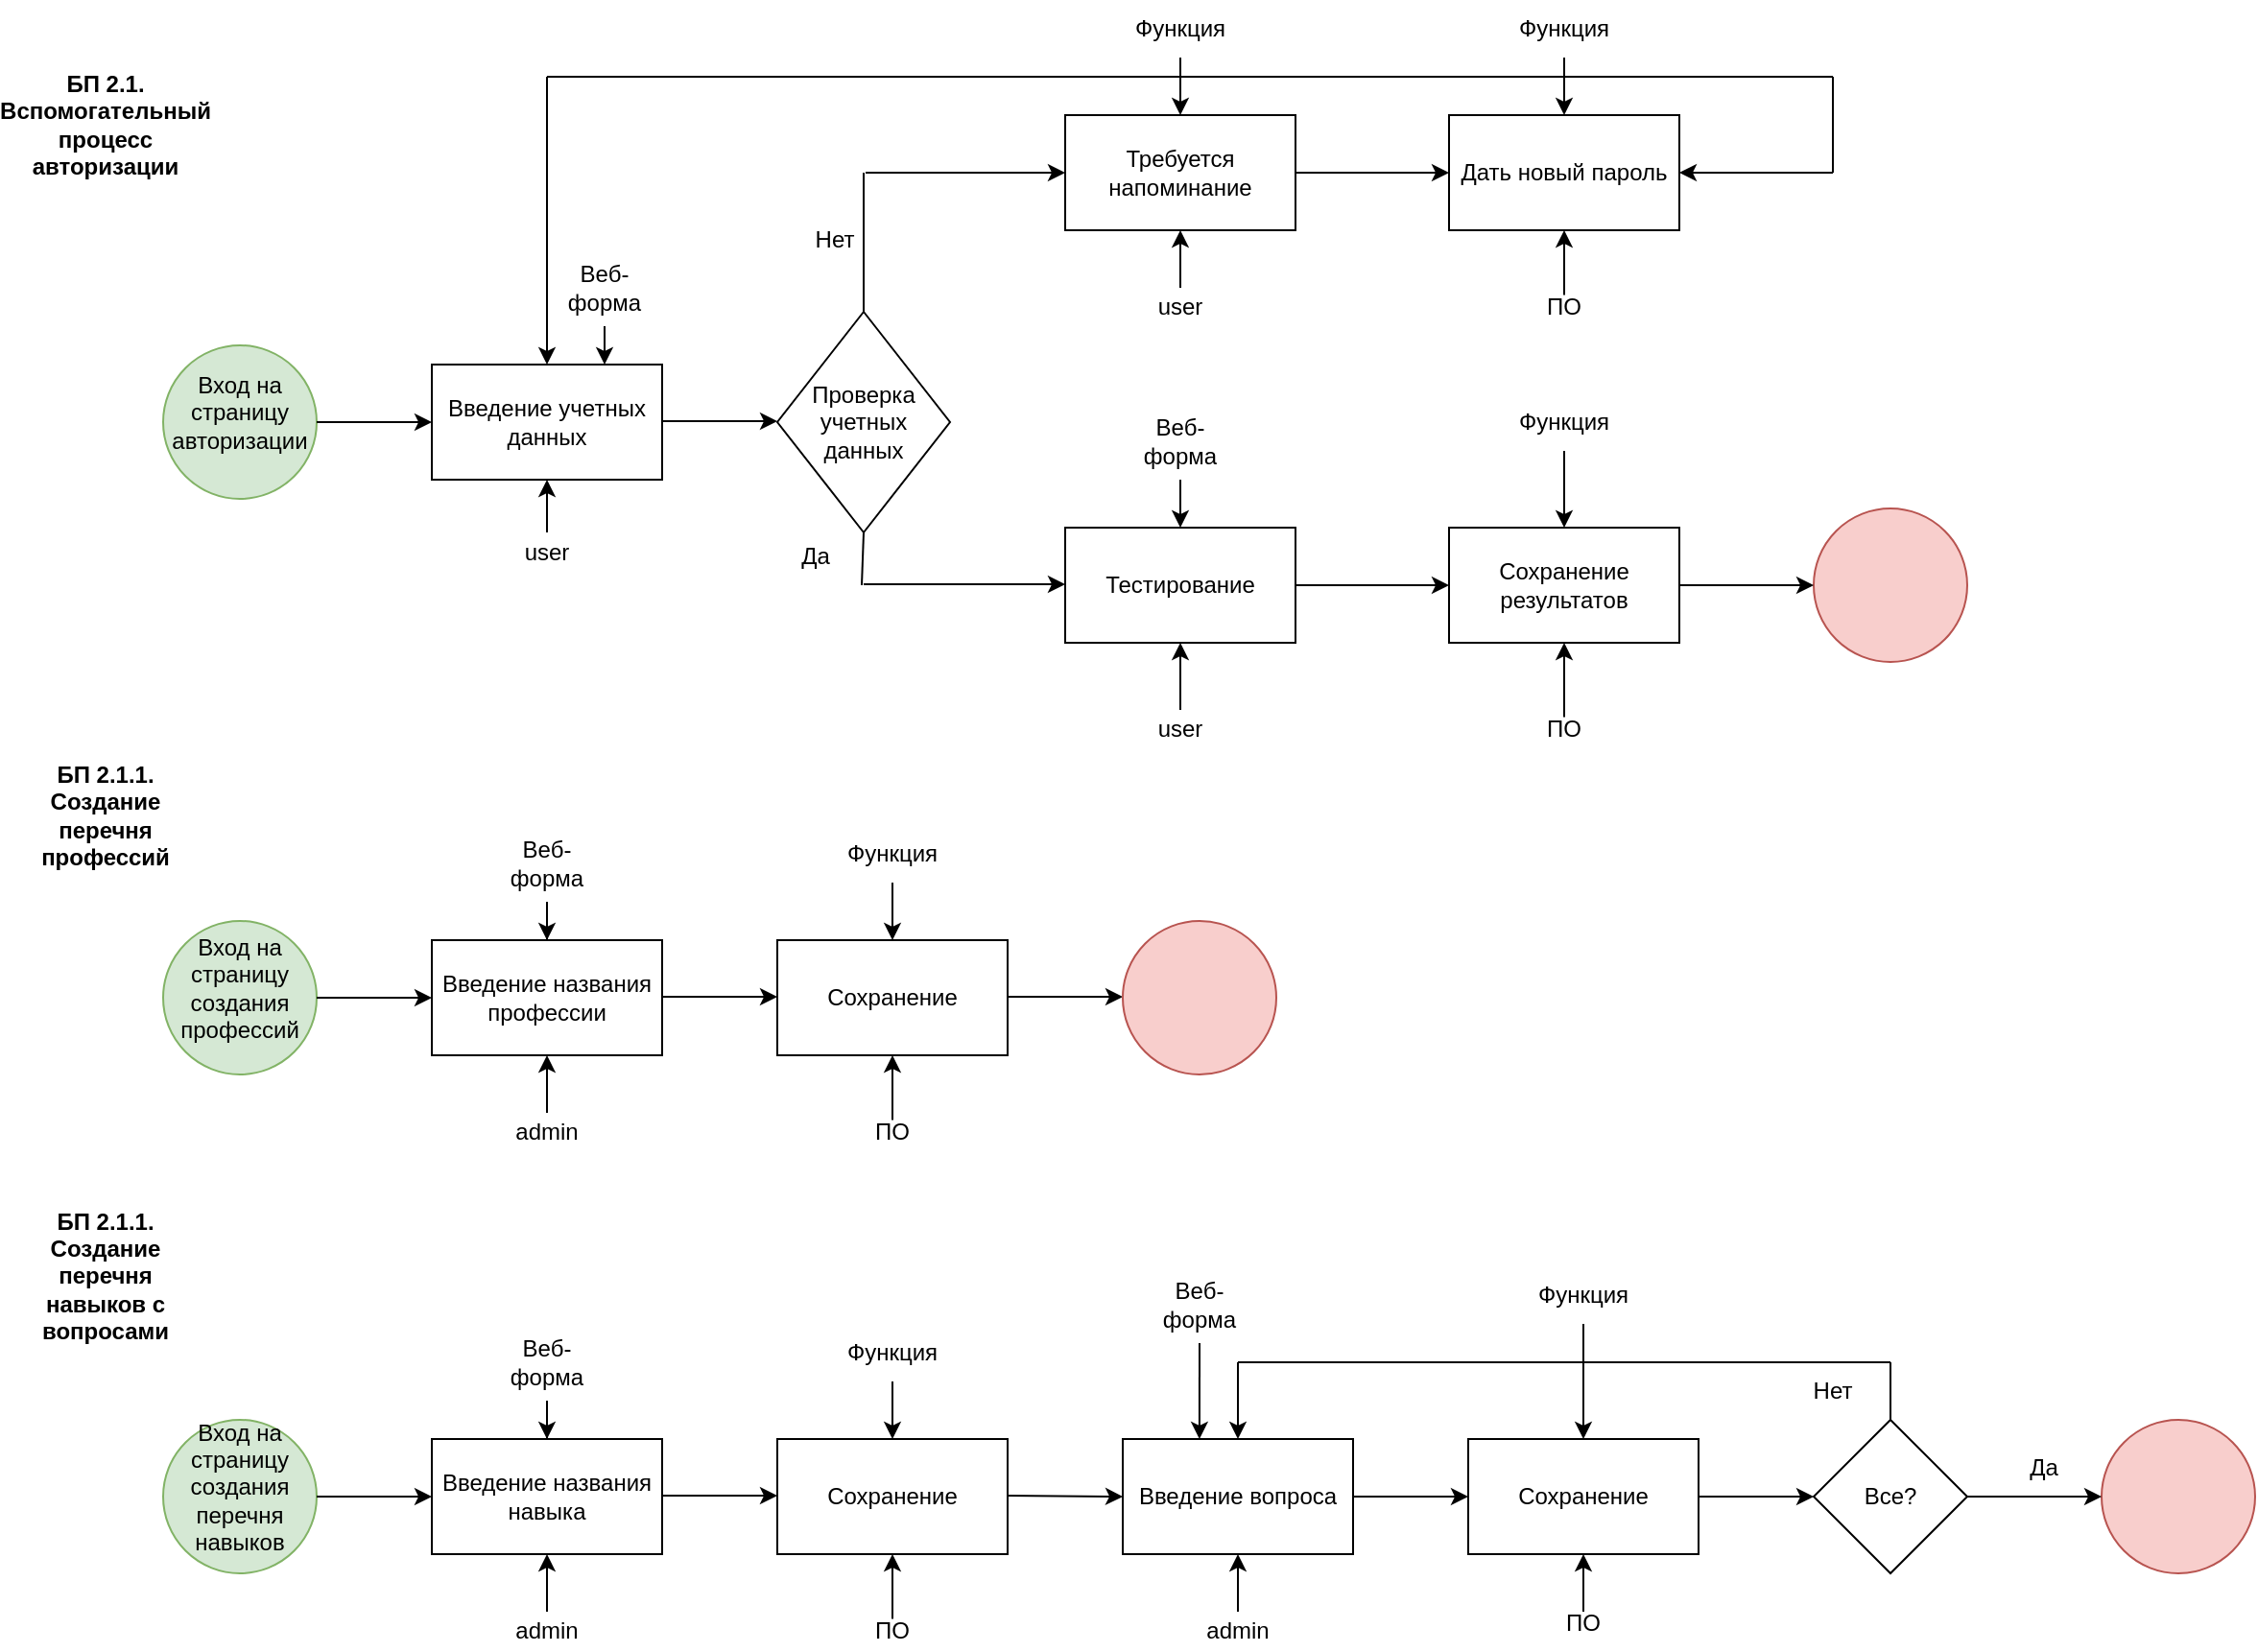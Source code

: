 <mxfile version="21.8.0" type="github">
  <diagram name="Страница — 1" id="V_LxCDZHWhgEgGaDc9N4">
    <mxGraphModel dx="2261" dy="790" grid="1" gridSize="10" guides="1" tooltips="1" connect="1" arrows="1" fold="1" page="1" pageScale="1" pageWidth="827" pageHeight="1169" math="0" shadow="0">
      <root>
        <mxCell id="0" />
        <mxCell id="1" parent="0" />
        <mxCell id="4x0vejaUWj1ChzJLFHHv-59" value="" style="endArrow=classic;html=1;rounded=0;entryX=0.5;entryY=0;entryDx=0;entryDy=0;" edge="1" parent="1" target="4x0vejaUWj1ChzJLFHHv-71">
          <mxGeometry width="50" height="50" relative="1" as="geometry">
            <mxPoint x="220" y="90" as="sourcePoint" />
            <mxPoint x="400" y="140" as="targetPoint" />
          </mxGeometry>
        </mxCell>
        <mxCell id="4x0vejaUWj1ChzJLFHHv-60" value="" style="endArrow=none;html=1;rounded=0;" edge="1" parent="1">
          <mxGeometry width="50" height="50" relative="1" as="geometry">
            <mxPoint x="220" y="90" as="sourcePoint" />
            <mxPoint x="890" y="90" as="targetPoint" />
          </mxGeometry>
        </mxCell>
        <mxCell id="4x0vejaUWj1ChzJLFHHv-61" value="" style="endArrow=none;html=1;rounded=0;" edge="1" parent="1">
          <mxGeometry width="50" height="50" relative="1" as="geometry">
            <mxPoint x="890" y="140" as="sourcePoint" />
            <mxPoint x="890" y="90" as="targetPoint" />
          </mxGeometry>
        </mxCell>
        <mxCell id="4x0vejaUWj1ChzJLFHHv-62" value="" style="endArrow=classic;html=1;rounded=0;entryX=1;entryY=0.5;entryDx=0;entryDy=0;" edge="1" parent="1" target="4x0vejaUWj1ChzJLFHHv-75">
          <mxGeometry width="50" height="50" relative="1" as="geometry">
            <mxPoint x="890" y="140" as="sourcePoint" />
            <mxPoint x="400" y="140" as="targetPoint" />
          </mxGeometry>
        </mxCell>
        <mxCell id="4x0vejaUWj1ChzJLFHHv-64" value="" style="rhombus;whiteSpace=wrap;html=1;container=0;" vertex="1" parent="1">
          <mxGeometry x="340" y="212.5" width="90" height="115" as="geometry" />
        </mxCell>
        <mxCell id="4x0vejaUWj1ChzJLFHHv-65" value="Нет" style="text;html=1;strokeColor=none;fillColor=none;align=center;verticalAlign=middle;whiteSpace=wrap;rounded=0;container=0;" vertex="1" parent="1">
          <mxGeometry x="340" y="160" width="60" height="30" as="geometry" />
        </mxCell>
        <mxCell id="4x0vejaUWj1ChzJLFHHv-66" value="" style="ellipse;whiteSpace=wrap;html=1;aspect=fixed;horizontal=0;fillColor=#d5e8d4;strokeColor=#82b366;container=0;" vertex="1" parent="1">
          <mxGeometry x="20" y="230" width="80" height="80" as="geometry" />
        </mxCell>
        <mxCell id="4x0vejaUWj1ChzJLFHHv-67" value="Вход на страницу авторизации" style="text;html=1;strokeColor=none;fillColor=none;align=center;verticalAlign=middle;whiteSpace=wrap;rounded=0;container=0;" vertex="1" parent="1">
          <mxGeometry x="20" y="240" width="80" height="50" as="geometry" />
        </mxCell>
        <mxCell id="4x0vejaUWj1ChzJLFHHv-68" value="" style="endArrow=classic;html=1;rounded=0;entryX=0;entryY=0.5;entryDx=0;entryDy=0;" edge="1" parent="1" target="4x0vejaUWj1ChzJLFHHv-72">
          <mxGeometry width="50" height="50" relative="1" as="geometry">
            <mxPoint x="100" y="270" as="sourcePoint" />
            <mxPoint x="380" y="460" as="targetPoint" />
          </mxGeometry>
        </mxCell>
        <mxCell id="4x0vejaUWj1ChzJLFHHv-69" value="" style="endArrow=classic;html=1;rounded=0;entryX=0;entryY=0.5;entryDx=0;entryDy=0;" edge="1" parent="1">
          <mxGeometry width="50" height="50" relative="1" as="geometry">
            <mxPoint x="280" y="269.5" as="sourcePoint" />
            <mxPoint x="340" y="269.5" as="targetPoint" />
          </mxGeometry>
        </mxCell>
        <mxCell id="4x0vejaUWj1ChzJLFHHv-70" value="Проверка учетных данных" style="text;html=1;strokeColor=none;fillColor=none;align=center;verticalAlign=middle;whiteSpace=wrap;rounded=0;container=0;" vertex="1" parent="1">
          <mxGeometry x="355" y="240" width="60" height="60" as="geometry" />
        </mxCell>
        <mxCell id="4x0vejaUWj1ChzJLFHHv-71" value="" style="rounded=0;whiteSpace=wrap;html=1;container=0;" vertex="1" parent="1">
          <mxGeometry x="160" y="240" width="120" height="60" as="geometry" />
        </mxCell>
        <mxCell id="4x0vejaUWj1ChzJLFHHv-72" value="Введение учетных данных" style="text;html=1;strokeColor=none;fillColor=none;align=center;verticalAlign=middle;whiteSpace=wrap;rounded=0;container=0;" vertex="1" parent="1">
          <mxGeometry x="160" y="255" width="120" height="30" as="geometry" />
        </mxCell>
        <mxCell id="4x0vejaUWj1ChzJLFHHv-73" value="" style="ellipse;whiteSpace=wrap;html=1;aspect=fixed;horizontal=0;fillColor=#f8cecc;strokeColor=#b85450;container=0;" vertex="1" parent="1">
          <mxGeometry x="880" y="315" width="80" height="80" as="geometry" />
        </mxCell>
        <mxCell id="4x0vejaUWj1ChzJLFHHv-74" value="Требуется напоминание" style="rounded=0;whiteSpace=wrap;html=1;container=0;" vertex="1" parent="1">
          <mxGeometry x="490" y="110" width="120" height="60" as="geometry" />
        </mxCell>
        <mxCell id="4x0vejaUWj1ChzJLFHHv-75" value="Дать новый пароль" style="rounded=0;whiteSpace=wrap;html=1;container=0;" vertex="1" parent="1">
          <mxGeometry x="690" y="110" width="120" height="60" as="geometry" />
        </mxCell>
        <mxCell id="4x0vejaUWj1ChzJLFHHv-76" value="" style="edgeStyle=orthogonalEdgeStyle;rounded=0;orthogonalLoop=1;jettySize=auto;html=1;" edge="1" parent="1" source="4x0vejaUWj1ChzJLFHHv-74" target="4x0vejaUWj1ChzJLFHHv-75">
          <mxGeometry relative="1" as="geometry" />
        </mxCell>
        <mxCell id="4x0vejaUWj1ChzJLFHHv-77" value="" style="endArrow=none;html=1;rounded=0;entryX=0.5;entryY=0;entryDx=0;entryDy=0;" edge="1" parent="1" target="4x0vejaUWj1ChzJLFHHv-64">
          <mxGeometry width="50" height="50" relative="1" as="geometry">
            <mxPoint x="385" y="140" as="sourcePoint" />
            <mxPoint x="400" y="210" as="targetPoint" />
          </mxGeometry>
        </mxCell>
        <mxCell id="4x0vejaUWj1ChzJLFHHv-78" value="" style="endArrow=classic;html=1;rounded=0;" edge="1" parent="1">
          <mxGeometry width="50" height="50" relative="1" as="geometry">
            <mxPoint x="386" y="140" as="sourcePoint" />
            <mxPoint x="490" y="140" as="targetPoint" />
          </mxGeometry>
        </mxCell>
        <mxCell id="4x0vejaUWj1ChzJLFHHv-91" value="Да" style="text;html=1;strokeColor=none;fillColor=none;align=center;verticalAlign=middle;whiteSpace=wrap;rounded=0;" vertex="1" parent="1">
          <mxGeometry x="330" y="325" width="60" height="30" as="geometry" />
        </mxCell>
        <mxCell id="4x0vejaUWj1ChzJLFHHv-92" value="" style="endArrow=classic;html=1;rounded=0;" edge="1" parent="1">
          <mxGeometry width="50" height="50" relative="1" as="geometry">
            <mxPoint x="385" y="354.5" as="sourcePoint" />
            <mxPoint x="490" y="354.5" as="targetPoint" />
          </mxGeometry>
        </mxCell>
        <mxCell id="4x0vejaUWj1ChzJLFHHv-93" value="" style="edgeStyle=orthogonalEdgeStyle;rounded=0;orthogonalLoop=1;jettySize=auto;html=1;" edge="1" parent="1" source="4x0vejaUWj1ChzJLFHHv-94" target="4x0vejaUWj1ChzJLFHHv-96">
          <mxGeometry relative="1" as="geometry" />
        </mxCell>
        <mxCell id="4x0vejaUWj1ChzJLFHHv-94" value="Тестирование" style="rounded=0;whiteSpace=wrap;html=1;" vertex="1" parent="1">
          <mxGeometry x="490" y="325" width="120" height="60" as="geometry" />
        </mxCell>
        <mxCell id="4x0vejaUWj1ChzJLFHHv-95" style="edgeStyle=orthogonalEdgeStyle;rounded=0;orthogonalLoop=1;jettySize=auto;html=1;" edge="1" parent="1" source="4x0vejaUWj1ChzJLFHHv-96">
          <mxGeometry relative="1" as="geometry">
            <mxPoint x="880" y="355" as="targetPoint" />
          </mxGeometry>
        </mxCell>
        <mxCell id="4x0vejaUWj1ChzJLFHHv-96" value="Сохранение результатов" style="whiteSpace=wrap;html=1;rounded=0;" vertex="1" parent="1">
          <mxGeometry x="690" y="325" width="120" height="60" as="geometry" />
        </mxCell>
        <mxCell id="4x0vejaUWj1ChzJLFHHv-123" value="" style="group" vertex="1" connectable="0" parent="1">
          <mxGeometry x="190" y="327.5" width="60" height="20" as="geometry" />
        </mxCell>
        <mxCell id="4x0vejaUWj1ChzJLFHHv-124" value="user" style="text;html=1;strokeColor=none;fillColor=none;align=center;verticalAlign=middle;whiteSpace=wrap;rounded=0;" vertex="1" parent="4x0vejaUWj1ChzJLFHHv-123">
          <mxGeometry width="60" height="20" as="geometry" />
        </mxCell>
        <mxCell id="4x0vejaUWj1ChzJLFHHv-125" style="edgeStyle=orthogonalEdgeStyle;rounded=0;orthogonalLoop=1;jettySize=auto;html=1;entryX=0.5;entryY=1;entryDx=0;entryDy=0;" edge="1" parent="1" source="4x0vejaUWj1ChzJLFHHv-124" target="4x0vejaUWj1ChzJLFHHv-71">
          <mxGeometry relative="1" as="geometry" />
        </mxCell>
        <mxCell id="4x0vejaUWj1ChzJLFHHv-126" style="edgeStyle=orthogonalEdgeStyle;rounded=0;orthogonalLoop=1;jettySize=auto;html=1;" edge="1" parent="1" source="4x0vejaUWj1ChzJLFHHv-127" target="4x0vejaUWj1ChzJLFHHv-74">
          <mxGeometry relative="1" as="geometry" />
        </mxCell>
        <mxCell id="4x0vejaUWj1ChzJLFHHv-127" value="user" style="text;html=1;strokeColor=none;fillColor=none;align=center;verticalAlign=middle;whiteSpace=wrap;rounded=0;" vertex="1" parent="1">
          <mxGeometry x="520" y="200" width="60" height="20" as="geometry" />
        </mxCell>
        <mxCell id="4x0vejaUWj1ChzJLFHHv-128" style="edgeStyle=orthogonalEdgeStyle;rounded=0;orthogonalLoop=1;jettySize=auto;html=1;" edge="1" parent="1" source="4x0vejaUWj1ChzJLFHHv-129" target="4x0vejaUWj1ChzJLFHHv-75">
          <mxGeometry relative="1" as="geometry" />
        </mxCell>
        <mxCell id="4x0vejaUWj1ChzJLFHHv-129" value="ПО" style="text;html=1;strokeColor=none;fillColor=none;align=center;verticalAlign=middle;whiteSpace=wrap;rounded=0;" vertex="1" parent="1">
          <mxGeometry x="720" y="203.75" width="60" height="12.5" as="geometry" />
        </mxCell>
        <mxCell id="4x0vejaUWj1ChzJLFHHv-130" value="" style="edgeStyle=orthogonalEdgeStyle;rounded=0;orthogonalLoop=1;jettySize=auto;html=1;" edge="1" parent="1" source="4x0vejaUWj1ChzJLFHHv-131" target="4x0vejaUWj1ChzJLFHHv-94">
          <mxGeometry relative="1" as="geometry" />
        </mxCell>
        <mxCell id="4x0vejaUWj1ChzJLFHHv-131" value="user" style="text;html=1;strokeColor=none;fillColor=none;align=center;verticalAlign=middle;whiteSpace=wrap;rounded=0;" vertex="1" parent="1">
          <mxGeometry x="520" y="420" width="60" height="20" as="geometry" />
        </mxCell>
        <mxCell id="4x0vejaUWj1ChzJLFHHv-132" value="" style="edgeStyle=orthogonalEdgeStyle;rounded=0;orthogonalLoop=1;jettySize=auto;html=1;" edge="1" parent="1" source="4x0vejaUWj1ChzJLFHHv-133" target="4x0vejaUWj1ChzJLFHHv-96">
          <mxGeometry relative="1" as="geometry" />
        </mxCell>
        <mxCell id="4x0vejaUWj1ChzJLFHHv-133" value="ПО" style="text;html=1;strokeColor=none;fillColor=none;align=center;verticalAlign=middle;whiteSpace=wrap;rounded=0;" vertex="1" parent="1">
          <mxGeometry x="720" y="423.75" width="60" height="12.5" as="geometry" />
        </mxCell>
        <mxCell id="4x0vejaUWj1ChzJLFHHv-145" value="" style="edgeStyle=orthogonalEdgeStyle;rounded=0;orthogonalLoop=1;jettySize=auto;html=1;entryX=0.5;entryY=0;entryDx=0;entryDy=0;" edge="1" parent="1" source="4x0vejaUWj1ChzJLFHHv-146" target="4x0vejaUWj1ChzJLFHHv-94">
          <mxGeometry relative="1" as="geometry" />
        </mxCell>
        <mxCell id="4x0vejaUWj1ChzJLFHHv-146" value="Веб-форма" style="text;html=1;strokeColor=none;fillColor=none;align=center;verticalAlign=middle;whiteSpace=wrap;rounded=0;" vertex="1" parent="1">
          <mxGeometry x="520" y="260" width="60" height="40" as="geometry" />
        </mxCell>
        <mxCell id="4x0vejaUWj1ChzJLFHHv-147" value="" style="edgeStyle=orthogonalEdgeStyle;rounded=0;orthogonalLoop=1;jettySize=auto;html=1;" edge="1" parent="1" source="4x0vejaUWj1ChzJLFHHv-148" target="4x0vejaUWj1ChzJLFHHv-96">
          <mxGeometry relative="1" as="geometry" />
        </mxCell>
        <mxCell id="4x0vejaUWj1ChzJLFHHv-148" value="Функция" style="text;html=1;strokeColor=none;fillColor=none;align=center;verticalAlign=middle;whiteSpace=wrap;rounded=0;" vertex="1" parent="1">
          <mxGeometry x="720" y="255" width="60" height="30" as="geometry" />
        </mxCell>
        <mxCell id="4x0vejaUWj1ChzJLFHHv-149" value="" style="edgeStyle=orthogonalEdgeStyle;rounded=0;orthogonalLoop=1;jettySize=auto;html=1;" edge="1" parent="1" source="4x0vejaUWj1ChzJLFHHv-150" target="4x0vejaUWj1ChzJLFHHv-75">
          <mxGeometry relative="1" as="geometry" />
        </mxCell>
        <mxCell id="4x0vejaUWj1ChzJLFHHv-150" value="Функция" style="text;html=1;strokeColor=none;fillColor=none;align=center;verticalAlign=middle;whiteSpace=wrap;rounded=0;" vertex="1" parent="1">
          <mxGeometry x="720" y="50" width="60" height="30" as="geometry" />
        </mxCell>
        <mxCell id="4x0vejaUWj1ChzJLFHHv-151" value="" style="edgeStyle=orthogonalEdgeStyle;rounded=0;orthogonalLoop=1;jettySize=auto;html=1;" edge="1" parent="1" source="4x0vejaUWj1ChzJLFHHv-152" target="4x0vejaUWj1ChzJLFHHv-74">
          <mxGeometry relative="1" as="geometry" />
        </mxCell>
        <mxCell id="4x0vejaUWj1ChzJLFHHv-152" value="Функция" style="text;html=1;strokeColor=none;fillColor=none;align=center;verticalAlign=middle;whiteSpace=wrap;rounded=0;" vertex="1" parent="1">
          <mxGeometry x="520" y="50" width="60" height="30" as="geometry" />
        </mxCell>
        <mxCell id="4x0vejaUWj1ChzJLFHHv-153" value="Веб-форма" style="text;html=1;strokeColor=none;fillColor=none;align=center;verticalAlign=middle;whiteSpace=wrap;rounded=0;" vertex="1" parent="1">
          <mxGeometry x="220" y="180" width="60" height="40" as="geometry" />
        </mxCell>
        <mxCell id="4x0vejaUWj1ChzJLFHHv-154" value="" style="endArrow=classic;html=1;rounded=0;exitX=0.5;exitY=1;exitDx=0;exitDy=0;entryX=0.75;entryY=0;entryDx=0;entryDy=0;" edge="1" parent="1" source="4x0vejaUWj1ChzJLFHHv-153" target="4x0vejaUWj1ChzJLFHHv-71">
          <mxGeometry width="50" height="50" relative="1" as="geometry">
            <mxPoint x="480" y="260" as="sourcePoint" />
            <mxPoint x="530" y="210" as="targetPoint" />
          </mxGeometry>
        </mxCell>
        <mxCell id="4x0vejaUWj1ChzJLFHHv-99" value="БП 2.1.&lt;br&gt;Вспомогательный процесс авторизации" style="text;html=1;strokeColor=none;fillColor=none;align=center;verticalAlign=middle;whiteSpace=wrap;rounded=0;fontStyle=1" vertex="1" parent="1">
          <mxGeometry x="-40" y="100" width="60" height="30" as="geometry" />
        </mxCell>
        <mxCell id="4x0vejaUWj1ChzJLFHHv-155" value="" style="group" vertex="1" connectable="0" parent="1">
          <mxGeometry x="-50" y="480" width="650" height="170" as="geometry" />
        </mxCell>
        <mxCell id="4x0vejaUWj1ChzJLFHHv-118" value="" style="group" vertex="1" connectable="0" parent="4x0vejaUWj1ChzJLFHHv-155">
          <mxGeometry x="240" y="150" width="60" height="20" as="geometry" />
        </mxCell>
        <mxCell id="4x0vejaUWj1ChzJLFHHv-119" value="admin" style="text;html=1;strokeColor=none;fillColor=none;align=center;verticalAlign=middle;whiteSpace=wrap;rounded=0;" vertex="1" parent="4x0vejaUWj1ChzJLFHHv-118">
          <mxGeometry width="60" height="20" as="geometry" />
        </mxCell>
        <mxCell id="4x0vejaUWj1ChzJLFHHv-161" value="" style="group" vertex="1" connectable="0" parent="4x0vejaUWj1ChzJLFHHv-155">
          <mxGeometry width="650" height="166.25" as="geometry" />
        </mxCell>
        <mxCell id="4x0vejaUWj1ChzJLFHHv-98" value="" style="group" vertex="1" connectable="0" parent="4x0vejaUWj1ChzJLFHHv-161">
          <mxGeometry width="650" height="130" as="geometry" />
        </mxCell>
        <mxCell id="4x0vejaUWj1ChzJLFHHv-100" value="" style="group" vertex="1" connectable="0" parent="4x0vejaUWj1ChzJLFHHv-98">
          <mxGeometry x="70" y="50" width="580" height="80" as="geometry" />
        </mxCell>
        <mxCell id="4x0vejaUWj1ChzJLFHHv-101" value="" style="group" vertex="1" connectable="0" parent="4x0vejaUWj1ChzJLFHHv-100">
          <mxGeometry x="140" y="10" width="120" height="60" as="geometry" />
        </mxCell>
        <mxCell id="4x0vejaUWj1ChzJLFHHv-102" value="" style="rounded=0;whiteSpace=wrap;html=1;" vertex="1" parent="4x0vejaUWj1ChzJLFHHv-101">
          <mxGeometry width="120" height="60" as="geometry" />
        </mxCell>
        <mxCell id="4x0vejaUWj1ChzJLFHHv-103" value="Введение названия профессии" style="text;html=1;strokeColor=none;fillColor=none;align=center;verticalAlign=middle;whiteSpace=wrap;rounded=0;" vertex="1" parent="4x0vejaUWj1ChzJLFHHv-101">
          <mxGeometry y="15" width="120" height="30" as="geometry" />
        </mxCell>
        <mxCell id="4x0vejaUWj1ChzJLFHHv-104" value="" style="group" vertex="1" connectable="0" parent="4x0vejaUWj1ChzJLFHHv-100">
          <mxGeometry width="80" height="80" as="geometry" />
        </mxCell>
        <mxCell id="4x0vejaUWj1ChzJLFHHv-105" value="" style="ellipse;whiteSpace=wrap;html=1;aspect=fixed;horizontal=0;fillColor=#d5e8d4;strokeColor=#82b366;" vertex="1" parent="4x0vejaUWj1ChzJLFHHv-104">
          <mxGeometry width="80" height="80" as="geometry" />
        </mxCell>
        <mxCell id="4x0vejaUWj1ChzJLFHHv-106" value="Вход на страницу создания профессий" style="text;html=1;strokeColor=none;fillColor=none;align=center;verticalAlign=middle;whiteSpace=wrap;rounded=0;" vertex="1" parent="4x0vejaUWj1ChzJLFHHv-104">
          <mxGeometry y="10" width="80" height="50" as="geometry" />
        </mxCell>
        <mxCell id="4x0vejaUWj1ChzJLFHHv-107" value="" style="endArrow=classic;html=1;rounded=0;entryX=0;entryY=0.5;entryDx=0;entryDy=0;" edge="1" parent="4x0vejaUWj1ChzJLFHHv-100" target="4x0vejaUWj1ChzJLFHHv-103">
          <mxGeometry width="50" height="50" relative="1" as="geometry">
            <mxPoint x="80" y="40" as="sourcePoint" />
            <mxPoint x="360" y="230" as="targetPoint" />
          </mxGeometry>
        </mxCell>
        <mxCell id="4x0vejaUWj1ChzJLFHHv-108" value="" style="endArrow=classic;html=1;rounded=0;entryX=0;entryY=0.5;entryDx=0;entryDy=0;" edge="1" parent="4x0vejaUWj1ChzJLFHHv-100">
          <mxGeometry width="50" height="50" relative="1" as="geometry">
            <mxPoint x="260" y="39.5" as="sourcePoint" />
            <mxPoint x="320" y="39.5" as="targetPoint" />
          </mxGeometry>
        </mxCell>
        <mxCell id="4x0vejaUWj1ChzJLFHHv-110" value="" style="endArrow=classic;html=1;rounded=0;entryX=0;entryY=0.5;entryDx=0;entryDy=0;" edge="1" parent="4x0vejaUWj1ChzJLFHHv-100">
          <mxGeometry width="50" height="50" relative="1" as="geometry">
            <mxPoint x="440" y="39.5" as="sourcePoint" />
            <mxPoint x="500" y="39.5" as="targetPoint" />
          </mxGeometry>
        </mxCell>
        <mxCell id="4x0vejaUWj1ChzJLFHHv-111" value="" style="ellipse;whiteSpace=wrap;html=1;aspect=fixed;horizontal=0;fillColor=#f8cecc;strokeColor=#b85450;container=0;" vertex="1" parent="4x0vejaUWj1ChzJLFHHv-100">
          <mxGeometry x="500" width="80" height="80" as="geometry" />
        </mxCell>
        <mxCell id="4x0vejaUWj1ChzJLFHHv-112" value="" style="rounded=0;whiteSpace=wrap;html=1;" vertex="1" parent="4x0vejaUWj1ChzJLFHHv-100">
          <mxGeometry x="320" y="10" width="120" height="60" as="geometry" />
        </mxCell>
        <mxCell id="4x0vejaUWj1ChzJLFHHv-113" value="Сохранение" style="text;html=1;strokeColor=none;fillColor=none;align=center;verticalAlign=middle;whiteSpace=wrap;rounded=0;" vertex="1" parent="4x0vejaUWj1ChzJLFHHv-100">
          <mxGeometry x="320" y="25" width="120" height="30" as="geometry" />
        </mxCell>
        <mxCell id="4x0vejaUWj1ChzJLFHHv-114" style="edgeStyle=orthogonalEdgeStyle;rounded=0;orthogonalLoop=1;jettySize=auto;html=1;entryX=0.5;entryY=0;entryDx=0;entryDy=0;" edge="1" parent="4x0vejaUWj1ChzJLFHHv-98" source="4x0vejaUWj1ChzJLFHHv-115" target="4x0vejaUWj1ChzJLFHHv-102">
          <mxGeometry relative="1" as="geometry" />
        </mxCell>
        <mxCell id="4x0vejaUWj1ChzJLFHHv-115" value="Веб-форма" style="text;html=1;strokeColor=none;fillColor=none;align=center;verticalAlign=middle;whiteSpace=wrap;rounded=0;" vertex="1" parent="4x0vejaUWj1ChzJLFHHv-98">
          <mxGeometry x="240" width="60" height="40" as="geometry" />
        </mxCell>
        <mxCell id="4x0vejaUWj1ChzJLFHHv-116" value="" style="edgeStyle=orthogonalEdgeStyle;rounded=0;orthogonalLoop=1;jettySize=auto;html=1;" edge="1" parent="4x0vejaUWj1ChzJLFHHv-98" source="4x0vejaUWj1ChzJLFHHv-117">
          <mxGeometry relative="1" as="geometry">
            <mxPoint x="450" y="60" as="targetPoint" />
          </mxGeometry>
        </mxCell>
        <mxCell id="4x0vejaUWj1ChzJLFHHv-117" value="Функция" style="text;html=1;strokeColor=none;fillColor=none;align=center;verticalAlign=middle;whiteSpace=wrap;rounded=0;" vertex="1" parent="4x0vejaUWj1ChzJLFHHv-98">
          <mxGeometry x="420" width="60" height="30" as="geometry" />
        </mxCell>
        <mxCell id="4x0vejaUWj1ChzJLFHHv-122" value="ПО" style="text;html=1;strokeColor=none;fillColor=none;align=center;verticalAlign=middle;whiteSpace=wrap;rounded=0;container=0;" vertex="1" parent="4x0vejaUWj1ChzJLFHHv-161">
          <mxGeometry x="420" y="153.75" width="60" height="12.5" as="geometry" />
        </mxCell>
        <mxCell id="4x0vejaUWj1ChzJLFHHv-120" value="" style="edgeStyle=orthogonalEdgeStyle;rounded=0;orthogonalLoop=1;jettySize=auto;html=1;entryX=0.5;entryY=1;entryDx=0;entryDy=0;" edge="1" parent="4x0vejaUWj1ChzJLFHHv-161" source="4x0vejaUWj1ChzJLFHHv-119" target="4x0vejaUWj1ChzJLFHHv-102">
          <mxGeometry relative="1" as="geometry">
            <mxPoint x="30" y="-20" as="targetPoint" />
          </mxGeometry>
        </mxCell>
        <mxCell id="4x0vejaUWj1ChzJLFHHv-121" style="edgeStyle=orthogonalEdgeStyle;rounded=0;orthogonalLoop=1;jettySize=auto;html=1;entryX=0.5;entryY=1;entryDx=0;entryDy=0;" edge="1" parent="4x0vejaUWj1ChzJLFHHv-161" source="4x0vejaUWj1ChzJLFHHv-122" target="4x0vejaUWj1ChzJLFHHv-112">
          <mxGeometry relative="1" as="geometry" />
        </mxCell>
        <mxCell id="4x0vejaUWj1ChzJLFHHv-160" value="" style="endArrow=none;html=1;rounded=0;entryX=0.5;entryY=1;entryDx=0;entryDy=0;" edge="1" parent="1" target="4x0vejaUWj1ChzJLFHHv-64">
          <mxGeometry width="50" height="50" relative="1" as="geometry">
            <mxPoint x="384" y="355" as="sourcePoint" />
            <mxPoint x="440" y="280" as="targetPoint" />
          </mxGeometry>
        </mxCell>
        <mxCell id="4x0vejaUWj1ChzJLFHHv-162" value="БП 2.1.1.&lt;br&gt;Создание перечня профессий" style="text;html=1;strokeColor=none;fillColor=none;align=center;verticalAlign=middle;whiteSpace=wrap;rounded=0;fontStyle=1" vertex="1" parent="1">
          <mxGeometry x="-40" y="460" width="60" height="30" as="geometry" />
        </mxCell>
        <mxCell id="4x0vejaUWj1ChzJLFHHv-163" value="БП 2.1.1.&lt;br&gt;Создание перечня навыков с вопросами" style="text;html=1;strokeColor=none;fillColor=none;align=center;verticalAlign=middle;whiteSpace=wrap;rounded=0;fontStyle=1" vertex="1" parent="1">
          <mxGeometry x="-40" y="700" width="60" height="30" as="geometry" />
        </mxCell>
        <mxCell id="4x0vejaUWj1ChzJLFHHv-165" value="" style="group" vertex="1" connectable="0" parent="1">
          <mxGeometry x="190" y="890" width="60" height="20" as="geometry" />
        </mxCell>
        <mxCell id="4x0vejaUWj1ChzJLFHHv-166" value="admin" style="text;html=1;strokeColor=none;fillColor=none;align=center;verticalAlign=middle;whiteSpace=wrap;rounded=0;" vertex="1" parent="4x0vejaUWj1ChzJLFHHv-165">
          <mxGeometry width="60" height="20" as="geometry" />
        </mxCell>
        <mxCell id="4x0vejaUWj1ChzJLFHHv-189" value="" style="edgeStyle=orthogonalEdgeStyle;rounded=0;orthogonalLoop=1;jettySize=auto;html=1;entryX=0.5;entryY=1;entryDx=0;entryDy=0;" edge="1" parent="1" source="4x0vejaUWj1ChzJLFHHv-166" target="4x0vejaUWj1ChzJLFHHv-171">
          <mxGeometry relative="1" as="geometry">
            <mxPoint x="-20" y="720" as="targetPoint" />
          </mxGeometry>
        </mxCell>
        <mxCell id="4x0vejaUWj1ChzJLFHHv-187" value="ПО" style="text;html=1;strokeColor=none;fillColor=none;align=center;verticalAlign=middle;whiteSpace=wrap;rounded=0;container=0;" vertex="1" parent="1">
          <mxGeometry x="370" y="893.75" width="60" height="12.5" as="geometry" />
        </mxCell>
        <mxCell id="4x0vejaUWj1ChzJLFHHv-188" style="edgeStyle=orthogonalEdgeStyle;rounded=0;orthogonalLoop=1;jettySize=auto;html=1;entryX=0.5;entryY=1;entryDx=0;entryDy=0;" edge="1" parent="1" source="4x0vejaUWj1ChzJLFHHv-187" target="4x0vejaUWj1ChzJLFHHv-181">
          <mxGeometry relative="1" as="geometry" />
        </mxCell>
        <mxCell id="4x0vejaUWj1ChzJLFHHv-183" style="edgeStyle=orthogonalEdgeStyle;rounded=0;orthogonalLoop=1;jettySize=auto;html=1;entryX=0.5;entryY=0;entryDx=0;entryDy=0;" edge="1" parent="1" source="4x0vejaUWj1ChzJLFHHv-184" target="4x0vejaUWj1ChzJLFHHv-171">
          <mxGeometry relative="1" as="geometry" />
        </mxCell>
        <mxCell id="4x0vejaUWj1ChzJLFHHv-184" value="Веб-форма" style="text;html=1;strokeColor=none;fillColor=none;align=center;verticalAlign=middle;whiteSpace=wrap;rounded=0;" vertex="1" parent="1">
          <mxGeometry x="190" y="740" width="60" height="40" as="geometry" />
        </mxCell>
        <mxCell id="4x0vejaUWj1ChzJLFHHv-185" value="" style="edgeStyle=orthogonalEdgeStyle;rounded=0;orthogonalLoop=1;jettySize=auto;html=1;" edge="1" parent="1" source="4x0vejaUWj1ChzJLFHHv-186">
          <mxGeometry relative="1" as="geometry">
            <mxPoint x="400" y="800" as="targetPoint" />
          </mxGeometry>
        </mxCell>
        <mxCell id="4x0vejaUWj1ChzJLFHHv-186" value="Функция" style="text;html=1;strokeColor=none;fillColor=none;align=center;verticalAlign=middle;whiteSpace=wrap;rounded=0;" vertex="1" parent="1">
          <mxGeometry x="370" y="740" width="60" height="30" as="geometry" />
        </mxCell>
        <mxCell id="4x0vejaUWj1ChzJLFHHv-170" value="" style="group" vertex="1" connectable="0" parent="1">
          <mxGeometry x="160" y="800" width="120" height="60" as="geometry" />
        </mxCell>
        <mxCell id="4x0vejaUWj1ChzJLFHHv-171" value="" style="rounded=0;whiteSpace=wrap;html=1;" vertex="1" parent="4x0vejaUWj1ChzJLFHHv-170">
          <mxGeometry width="120" height="60" as="geometry" />
        </mxCell>
        <mxCell id="4x0vejaUWj1ChzJLFHHv-172" value="Введение названия навыка" style="text;html=1;strokeColor=none;fillColor=none;align=center;verticalAlign=middle;whiteSpace=wrap;rounded=0;" vertex="1" parent="4x0vejaUWj1ChzJLFHHv-170">
          <mxGeometry y="15" width="120" height="30" as="geometry" />
        </mxCell>
        <mxCell id="4x0vejaUWj1ChzJLFHHv-173" value="" style="group" vertex="1" connectable="0" parent="1">
          <mxGeometry x="20" y="790" width="80" height="80" as="geometry" />
        </mxCell>
        <mxCell id="4x0vejaUWj1ChzJLFHHv-174" value="" style="ellipse;whiteSpace=wrap;html=1;aspect=fixed;horizontal=0;fillColor=#d5e8d4;strokeColor=#82b366;" vertex="1" parent="4x0vejaUWj1ChzJLFHHv-173">
          <mxGeometry width="80" height="80" as="geometry" />
        </mxCell>
        <mxCell id="4x0vejaUWj1ChzJLFHHv-175" value="Вход на страницу создания перечня навыков" style="text;html=1;strokeColor=none;fillColor=none;align=center;verticalAlign=middle;whiteSpace=wrap;rounded=0;" vertex="1" parent="4x0vejaUWj1ChzJLFHHv-173">
          <mxGeometry y="10" width="80" height="50" as="geometry" />
        </mxCell>
        <mxCell id="4x0vejaUWj1ChzJLFHHv-176" value="" style="endArrow=classic;html=1;rounded=0;entryX=0;entryY=0.5;entryDx=0;entryDy=0;" edge="1" parent="1" target="4x0vejaUWj1ChzJLFHHv-172">
          <mxGeometry width="50" height="50" relative="1" as="geometry">
            <mxPoint x="100" y="830" as="sourcePoint" />
            <mxPoint x="380" y="1020" as="targetPoint" />
          </mxGeometry>
        </mxCell>
        <mxCell id="4x0vejaUWj1ChzJLFHHv-177" value="" style="endArrow=classic;html=1;rounded=0;entryX=0;entryY=0.5;entryDx=0;entryDy=0;" edge="1" parent="1">
          <mxGeometry width="50" height="50" relative="1" as="geometry">
            <mxPoint x="280" y="829.5" as="sourcePoint" />
            <mxPoint x="340" y="829.5" as="targetPoint" />
          </mxGeometry>
        </mxCell>
        <mxCell id="4x0vejaUWj1ChzJLFHHv-179" value="" style="endArrow=classic;html=1;rounded=0;entryX=0;entryY=0.5;entryDx=0;entryDy=0;" edge="1" parent="1" target="4x0vejaUWj1ChzJLFHHv-190">
          <mxGeometry width="50" height="50" relative="1" as="geometry">
            <mxPoint x="460" y="829.5" as="sourcePoint" />
            <mxPoint x="520" y="829.5" as="targetPoint" />
          </mxGeometry>
        </mxCell>
        <mxCell id="4x0vejaUWj1ChzJLFHHv-180" value="" style="ellipse;whiteSpace=wrap;html=1;aspect=fixed;horizontal=0;fillColor=#f8cecc;strokeColor=#b85450;container=0;" vertex="1" parent="1">
          <mxGeometry x="1030" y="790" width="80" height="80" as="geometry" />
        </mxCell>
        <mxCell id="4x0vejaUWj1ChzJLFHHv-181" value="" style="rounded=0;whiteSpace=wrap;html=1;" vertex="1" parent="1">
          <mxGeometry x="340" y="800" width="120" height="60" as="geometry" />
        </mxCell>
        <mxCell id="4x0vejaUWj1ChzJLFHHv-182" value="Сохранение" style="text;html=1;strokeColor=none;fillColor=none;align=center;verticalAlign=middle;whiteSpace=wrap;rounded=0;" vertex="1" parent="1">
          <mxGeometry x="340" y="815" width="120" height="30" as="geometry" />
        </mxCell>
        <mxCell id="4x0vejaUWj1ChzJLFHHv-192" value="" style="edgeStyle=orthogonalEdgeStyle;rounded=0;orthogonalLoop=1;jettySize=auto;html=1;" edge="1" parent="1" source="4x0vejaUWj1ChzJLFHHv-190" target="4x0vejaUWj1ChzJLFHHv-191">
          <mxGeometry relative="1" as="geometry" />
        </mxCell>
        <mxCell id="4x0vejaUWj1ChzJLFHHv-190" value="Введение вопроса" style="rounded=0;whiteSpace=wrap;html=1;" vertex="1" parent="1">
          <mxGeometry x="520" y="800" width="120" height="60" as="geometry" />
        </mxCell>
        <mxCell id="4x0vejaUWj1ChzJLFHHv-194" value="" style="edgeStyle=orthogonalEdgeStyle;rounded=0;orthogonalLoop=1;jettySize=auto;html=1;" edge="1" parent="1" source="4x0vejaUWj1ChzJLFHHv-191" target="4x0vejaUWj1ChzJLFHHv-193">
          <mxGeometry relative="1" as="geometry" />
        </mxCell>
        <mxCell id="4x0vejaUWj1ChzJLFHHv-191" value="Сохранение" style="whiteSpace=wrap;html=1;rounded=0;" vertex="1" parent="1">
          <mxGeometry x="700" y="800" width="120" height="60" as="geometry" />
        </mxCell>
        <mxCell id="4x0vejaUWj1ChzJLFHHv-193" value="Все?" style="rhombus;whiteSpace=wrap;html=1;rounded=0;" vertex="1" parent="1">
          <mxGeometry x="880" y="790" width="80" height="80" as="geometry" />
        </mxCell>
        <mxCell id="4x0vejaUWj1ChzJLFHHv-195" value="" style="endArrow=classic;html=1;rounded=0;entryX=0.5;entryY=0;entryDx=0;entryDy=0;" edge="1" parent="1" target="4x0vejaUWj1ChzJLFHHv-190">
          <mxGeometry width="50" height="50" relative="1" as="geometry">
            <mxPoint x="580" y="760" as="sourcePoint" />
            <mxPoint x="440" y="760" as="targetPoint" />
          </mxGeometry>
        </mxCell>
        <mxCell id="4x0vejaUWj1ChzJLFHHv-197" value="" style="endArrow=none;html=1;rounded=0;" edge="1" parent="1">
          <mxGeometry width="50" height="50" relative="1" as="geometry">
            <mxPoint x="920" y="760" as="sourcePoint" />
            <mxPoint x="580" y="760" as="targetPoint" />
          </mxGeometry>
        </mxCell>
        <mxCell id="4x0vejaUWj1ChzJLFHHv-199" value="" style="endArrow=none;html=1;rounded=0;exitX=0.5;exitY=0;exitDx=0;exitDy=0;" edge="1" parent="1" source="4x0vejaUWj1ChzJLFHHv-193">
          <mxGeometry width="50" height="50" relative="1" as="geometry">
            <mxPoint x="390" y="810" as="sourcePoint" />
            <mxPoint x="920" y="760" as="targetPoint" />
          </mxGeometry>
        </mxCell>
        <mxCell id="4x0vejaUWj1ChzJLFHHv-200" value="" style="endArrow=classic;html=1;rounded=0;exitX=1;exitY=0.5;exitDx=0;exitDy=0;entryX=0;entryY=0.5;entryDx=0;entryDy=0;" edge="1" parent="1" source="4x0vejaUWj1ChzJLFHHv-193" target="4x0vejaUWj1ChzJLFHHv-180">
          <mxGeometry width="50" height="50" relative="1" as="geometry">
            <mxPoint x="390" y="810" as="sourcePoint" />
            <mxPoint x="440" y="760" as="targetPoint" />
          </mxGeometry>
        </mxCell>
        <mxCell id="4x0vejaUWj1ChzJLFHHv-201" value="Да" style="text;html=1;strokeColor=none;fillColor=none;align=center;verticalAlign=middle;whiteSpace=wrap;rounded=0;" vertex="1" parent="1">
          <mxGeometry x="970" y="800" width="60" height="30" as="geometry" />
        </mxCell>
        <mxCell id="4x0vejaUWj1ChzJLFHHv-228" value="Нет" style="text;html=1;strokeColor=none;fillColor=none;align=center;verticalAlign=middle;whiteSpace=wrap;rounded=0;" vertex="1" parent="1">
          <mxGeometry x="860" y="760" width="60" height="30" as="geometry" />
        </mxCell>
        <mxCell id="4x0vejaUWj1ChzJLFHHv-229" value="" style="group" vertex="1" connectable="0" parent="1">
          <mxGeometry x="550" y="890" width="60" height="20" as="geometry" />
        </mxCell>
        <mxCell id="4x0vejaUWj1ChzJLFHHv-230" value="admin" style="text;html=1;strokeColor=none;fillColor=none;align=center;verticalAlign=middle;whiteSpace=wrap;rounded=0;" vertex="1" parent="4x0vejaUWj1ChzJLFHHv-229">
          <mxGeometry width="60" height="20" as="geometry" />
        </mxCell>
        <mxCell id="4x0vejaUWj1ChzJLFHHv-231" value="" style="edgeStyle=orthogonalEdgeStyle;rounded=0;orthogonalLoop=1;jettySize=auto;html=1;" edge="1" parent="1" source="4x0vejaUWj1ChzJLFHHv-230" target="4x0vejaUWj1ChzJLFHHv-190">
          <mxGeometry relative="1" as="geometry" />
        </mxCell>
        <mxCell id="4x0vejaUWj1ChzJLFHHv-232" value="Веб-форма" style="text;html=1;strokeColor=none;fillColor=none;align=center;verticalAlign=middle;whiteSpace=wrap;rounded=0;" vertex="1" parent="1">
          <mxGeometry x="530" y="710" width="60" height="40" as="geometry" />
        </mxCell>
        <mxCell id="4x0vejaUWj1ChzJLFHHv-234" value="" style="endArrow=classic;html=1;rounded=0;exitX=0.5;exitY=1;exitDx=0;exitDy=0;entryX=0.333;entryY=0;entryDx=0;entryDy=0;entryPerimeter=0;" edge="1" parent="1" source="4x0vejaUWj1ChzJLFHHv-232" target="4x0vejaUWj1ChzJLFHHv-190">
          <mxGeometry width="50" height="50" relative="1" as="geometry">
            <mxPoint x="390" y="620" as="sourcePoint" />
            <mxPoint x="560" y="790" as="targetPoint" />
          </mxGeometry>
        </mxCell>
        <mxCell id="4x0vejaUWj1ChzJLFHHv-236" value="" style="edgeStyle=orthogonalEdgeStyle;rounded=0;orthogonalLoop=1;jettySize=auto;html=1;" edge="1" parent="1" source="4x0vejaUWj1ChzJLFHHv-235" target="4x0vejaUWj1ChzJLFHHv-191">
          <mxGeometry relative="1" as="geometry" />
        </mxCell>
        <mxCell id="4x0vejaUWj1ChzJLFHHv-235" value="ПО" style="text;html=1;strokeColor=none;fillColor=none;align=center;verticalAlign=middle;whiteSpace=wrap;rounded=0;" vertex="1" parent="1">
          <mxGeometry x="730" y="890" width="60" height="12.5" as="geometry" />
        </mxCell>
        <mxCell id="4x0vejaUWj1ChzJLFHHv-238" value="" style="edgeStyle=orthogonalEdgeStyle;rounded=0;orthogonalLoop=1;jettySize=auto;html=1;" edge="1" parent="1" source="4x0vejaUWj1ChzJLFHHv-237" target="4x0vejaUWj1ChzJLFHHv-191">
          <mxGeometry relative="1" as="geometry" />
        </mxCell>
        <mxCell id="4x0vejaUWj1ChzJLFHHv-237" value="Функция" style="text;html=1;strokeColor=none;fillColor=none;align=center;verticalAlign=middle;whiteSpace=wrap;rounded=0;" vertex="1" parent="1">
          <mxGeometry x="730" y="710" width="60" height="30" as="geometry" />
        </mxCell>
      </root>
    </mxGraphModel>
  </diagram>
</mxfile>
